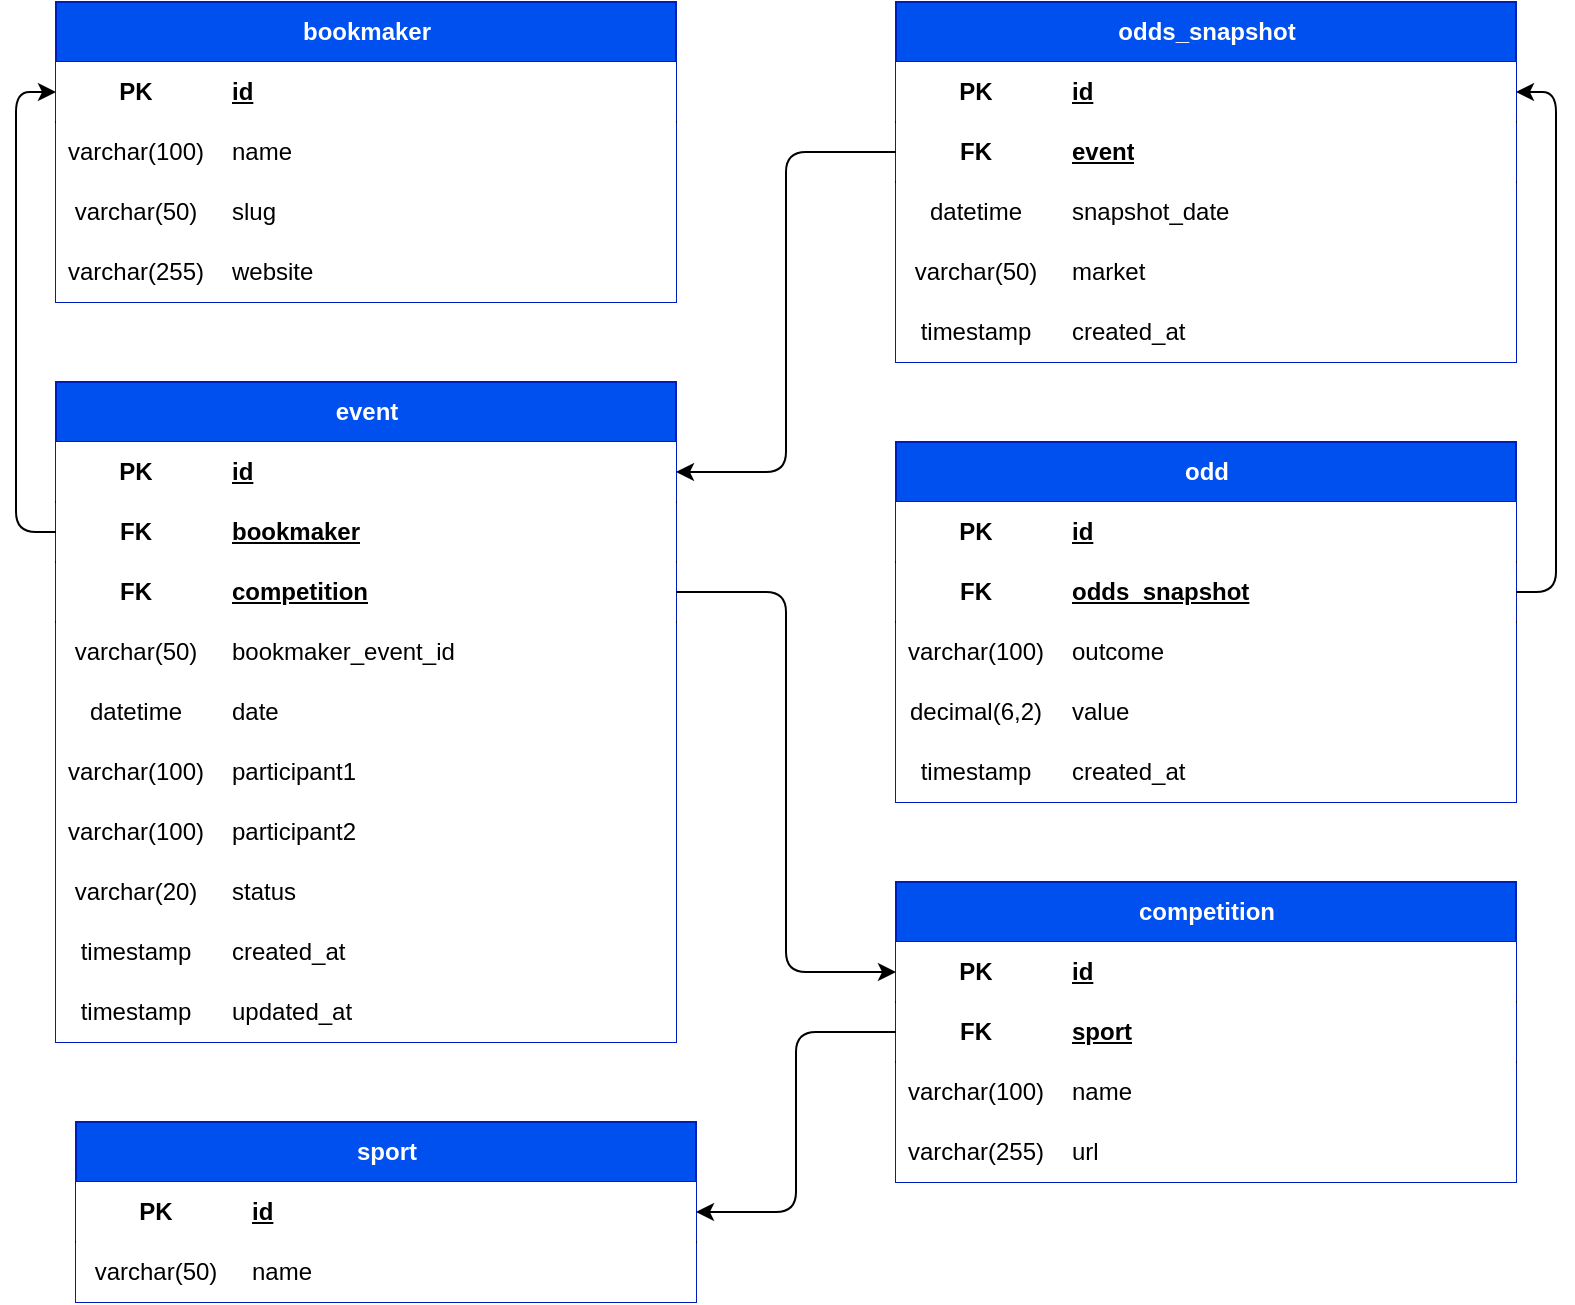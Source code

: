 <mxfile version="26.0.11">
  <diagram name="Page-1" id="BdiqEayShjHykFwy_Ejk">
    <mxGraphModel dx="1947" dy="447" grid="1" gridSize="10" guides="1" tooltips="1" connect="1" arrows="1" fold="1" page="1" pageScale="1" pageWidth="827" pageHeight="1169" background="#ffffff" math="0" shadow="0">
      <root>
        <mxCell id="0" />
        <mxCell id="1" parent="0" />
        <mxCell id="SziNOaxyCJe4Afiukx9g-1" value="bookmaker" style="shape=table;startSize=30;container=1;collapsible=1;childLayout=tableLayout;fixedRows=1;rowLines=0;fontStyle=1;align=center;resizeLast=1;html=1;fillColor=#0050ef;fontColor=#ffffff;strokeColor=#001DBC;rounded=0;" parent="1" vertex="1">
          <mxGeometry x="-70" y="60" width="310" height="150" as="geometry" />
        </mxCell>
        <mxCell id="SziNOaxyCJe4Afiukx9g-2" value="" style="shape=tableRow;horizontal=0;startSize=0;swimlaneHead=0;swimlaneBody=0;fillColor=none;collapsible=0;dropTarget=0;points=[[0,0.5],[1,0.5]];portConstraint=eastwest;top=0;left=0;right=0;bottom=1;rounded=0;" parent="SziNOaxyCJe4Afiukx9g-1" vertex="1">
          <mxGeometry y="30" width="310" height="30" as="geometry" />
        </mxCell>
        <mxCell id="SziNOaxyCJe4Afiukx9g-3" value="PK" style="shape=partialRectangle;connectable=0;top=0;left=0;bottom=0;right=0;fontStyle=1;overflow=hidden;whiteSpace=wrap;html=1;rounded=0;" parent="SziNOaxyCJe4Afiukx9g-2" vertex="1">
          <mxGeometry width="80" height="30" as="geometry">
            <mxRectangle width="80" height="30" as="alternateBounds" />
          </mxGeometry>
        </mxCell>
        <mxCell id="SziNOaxyCJe4Afiukx9g-4" value="id" style="shape=partialRectangle;connectable=0;top=0;left=0;bottom=0;right=0;align=left;spacingLeft=6;fontStyle=5;overflow=hidden;whiteSpace=wrap;html=1;rounded=0;" parent="SziNOaxyCJe4Afiukx9g-2" vertex="1">
          <mxGeometry x="80" width="230" height="30" as="geometry">
            <mxRectangle width="230" height="30" as="alternateBounds" />
          </mxGeometry>
        </mxCell>
        <mxCell id="SziNOaxyCJe4Afiukx9g-5" value="" style="shape=tableRow;horizontal=0;startSize=0;swimlaneHead=0;swimlaneBody=0;fillColor=none;collapsible=0;dropTarget=0;points=[[0,0.5],[1,0.5]];portConstraint=eastwest;top=0;left=0;right=0;bottom=0;rounded=0;" parent="SziNOaxyCJe4Afiukx9g-1" vertex="1">
          <mxGeometry y="60" width="310" height="30" as="geometry" />
        </mxCell>
        <mxCell id="SziNOaxyCJe4Afiukx9g-6" value="varchar(100)" style="shape=partialRectangle;connectable=0;top=0;left=0;bottom=0;right=0;editable=1;overflow=hidden;whiteSpace=wrap;html=1;rounded=0;" parent="SziNOaxyCJe4Afiukx9g-5" vertex="1">
          <mxGeometry width="80" height="30" as="geometry">
            <mxRectangle width="80" height="30" as="alternateBounds" />
          </mxGeometry>
        </mxCell>
        <mxCell id="SziNOaxyCJe4Afiukx9g-7" value="name" style="shape=partialRectangle;connectable=0;top=0;left=0;bottom=0;right=0;align=left;spacingLeft=6;overflow=hidden;whiteSpace=wrap;html=1;rounded=0;" parent="SziNOaxyCJe4Afiukx9g-5" vertex="1">
          <mxGeometry x="80" width="230" height="30" as="geometry">
            <mxRectangle width="230" height="30" as="alternateBounds" />
          </mxGeometry>
        </mxCell>
        <mxCell id="SziNOaxyCJe4Afiukx9g-8" value="" style="shape=tableRow;horizontal=0;startSize=0;swimlaneHead=0;swimlaneBody=0;fillColor=none;collapsible=0;dropTarget=0;points=[[0,0.5],[1,0.5]];portConstraint=eastwest;top=0;left=0;right=0;bottom=0;rounded=0;" parent="SziNOaxyCJe4Afiukx9g-1" vertex="1">
          <mxGeometry y="90" width="310" height="30" as="geometry" />
        </mxCell>
        <mxCell id="SziNOaxyCJe4Afiukx9g-9" value="varchar(50)" style="shape=partialRectangle;connectable=0;top=0;left=0;bottom=0;right=0;editable=1;overflow=hidden;whiteSpace=wrap;html=1;rounded=0;" parent="SziNOaxyCJe4Afiukx9g-8" vertex="1">
          <mxGeometry width="80" height="30" as="geometry">
            <mxRectangle width="80" height="30" as="alternateBounds" />
          </mxGeometry>
        </mxCell>
        <mxCell id="SziNOaxyCJe4Afiukx9g-10" value="slug" style="shape=partialRectangle;connectable=0;top=0;left=0;bottom=0;right=0;align=left;spacingLeft=6;overflow=hidden;whiteSpace=wrap;html=1;rounded=0;" parent="SziNOaxyCJe4Afiukx9g-8" vertex="1">
          <mxGeometry x="80" width="230" height="30" as="geometry">
            <mxRectangle width="230" height="30" as="alternateBounds" />
          </mxGeometry>
        </mxCell>
        <mxCell id="SziNOaxyCJe4Afiukx9g-11" value="" style="shape=tableRow;horizontal=0;startSize=0;swimlaneHead=0;swimlaneBody=0;fillColor=none;collapsible=0;dropTarget=0;points=[[0,0.5],[1,0.5]];portConstraint=eastwest;top=0;left=0;right=0;bottom=0;rounded=0;" parent="SziNOaxyCJe4Afiukx9g-1" vertex="1">
          <mxGeometry y="120" width="310" height="30" as="geometry" />
        </mxCell>
        <mxCell id="SziNOaxyCJe4Afiukx9g-12" value="varchar(255)" style="shape=partialRectangle;connectable=0;top=0;left=0;bottom=0;right=0;editable=1;overflow=hidden;whiteSpace=wrap;html=1;rounded=0;" parent="SziNOaxyCJe4Afiukx9g-11" vertex="1">
          <mxGeometry width="80" height="30" as="geometry">
            <mxRectangle width="80" height="30" as="alternateBounds" />
          </mxGeometry>
        </mxCell>
        <mxCell id="SziNOaxyCJe4Afiukx9g-13" value="website" style="shape=partialRectangle;connectable=0;top=0;left=0;bottom=0;right=0;align=left;spacingLeft=6;overflow=hidden;whiteSpace=wrap;html=1;rounded=0;" parent="SziNOaxyCJe4Afiukx9g-11" vertex="1">
          <mxGeometry x="80" width="230" height="30" as="geometry">
            <mxRectangle width="230" height="30" as="alternateBounds" />
          </mxGeometry>
        </mxCell>
        <mxCell id="SziNOaxyCJe4Afiukx9g-21" value="event" style="shape=table;startSize=30;container=1;collapsible=1;childLayout=tableLayout;fixedRows=1;rowLines=0;fontStyle=1;align=center;resizeLast=1;html=1;fillColor=#0050ef;fontColor=#ffffff;strokeColor=#001DBC;rounded=0;" parent="1" vertex="1">
          <mxGeometry x="-70" y="250" width="310" height="330" as="geometry" />
        </mxCell>
        <mxCell id="SziNOaxyCJe4Afiukx9g-22" value="" style="shape=tableRow;horizontal=0;startSize=0;swimlaneHead=0;swimlaneBody=0;fillColor=none;collapsible=0;dropTarget=0;points=[[0,0.5],[1,0.5]];portConstraint=eastwest;top=0;left=0;right=0;bottom=1;rounded=0;" parent="SziNOaxyCJe4Afiukx9g-21" vertex="1">
          <mxGeometry y="30" width="310" height="30" as="geometry" />
        </mxCell>
        <mxCell id="SziNOaxyCJe4Afiukx9g-23" value="PK" style="shape=partialRectangle;connectable=0;top=0;left=0;bottom=0;right=0;fontStyle=1;overflow=hidden;whiteSpace=wrap;html=1;rounded=0;" parent="SziNOaxyCJe4Afiukx9g-22" vertex="1">
          <mxGeometry width="80" height="30" as="geometry">
            <mxRectangle width="80" height="30" as="alternateBounds" />
          </mxGeometry>
        </mxCell>
        <mxCell id="SziNOaxyCJe4Afiukx9g-24" value="id" style="shape=partialRectangle;connectable=0;top=0;left=0;bottom=0;right=0;align=left;spacingLeft=6;fontStyle=5;overflow=hidden;whiteSpace=wrap;html=1;rounded=0;" parent="SziNOaxyCJe4Afiukx9g-22" vertex="1">
          <mxGeometry x="80" width="230" height="30" as="geometry">
            <mxRectangle width="230" height="30" as="alternateBounds" />
          </mxGeometry>
        </mxCell>
        <mxCell id="SziNOaxyCJe4Afiukx9g-61" style="shape=tableRow;horizontal=0;startSize=0;swimlaneHead=0;swimlaneBody=0;fillColor=none;collapsible=0;dropTarget=0;points=[[0,0.5],[1,0.5]];portConstraint=eastwest;top=0;left=0;right=0;bottom=1;rounded=0;" parent="SziNOaxyCJe4Afiukx9g-21" vertex="1">
          <mxGeometry y="60" width="310" height="30" as="geometry" />
        </mxCell>
        <mxCell id="SziNOaxyCJe4Afiukx9g-62" value="FK" style="shape=partialRectangle;connectable=0;top=0;left=0;bottom=0;right=0;fontStyle=1;overflow=hidden;whiteSpace=wrap;html=1;rounded=0;" parent="SziNOaxyCJe4Afiukx9g-61" vertex="1">
          <mxGeometry width="80" height="30" as="geometry">
            <mxRectangle width="80" height="30" as="alternateBounds" />
          </mxGeometry>
        </mxCell>
        <mxCell id="SziNOaxyCJe4Afiukx9g-63" value="bookmaker" style="shape=partialRectangle;connectable=0;top=0;left=0;bottom=0;right=0;align=left;spacingLeft=6;fontStyle=5;overflow=hidden;whiteSpace=wrap;html=1;rounded=0;" parent="SziNOaxyCJe4Afiukx9g-61" vertex="1">
          <mxGeometry x="80" width="230" height="30" as="geometry">
            <mxRectangle width="230" height="30" as="alternateBounds" />
          </mxGeometry>
        </mxCell>
        <mxCell id="SxUs-qoF1DlwEPH6_e3e-33" style="shape=tableRow;horizontal=0;startSize=0;swimlaneHead=0;swimlaneBody=0;fillColor=none;collapsible=0;dropTarget=0;points=[[0,0.5],[1,0.5]];portConstraint=eastwest;top=0;left=0;right=0;bottom=1;rounded=0;" vertex="1" parent="SziNOaxyCJe4Afiukx9g-21">
          <mxGeometry y="90" width="310" height="30" as="geometry" />
        </mxCell>
        <mxCell id="SxUs-qoF1DlwEPH6_e3e-34" value="FK" style="shape=partialRectangle;connectable=0;top=0;left=0;bottom=0;right=0;fontStyle=1;overflow=hidden;whiteSpace=wrap;html=1;rounded=0;" vertex="1" parent="SxUs-qoF1DlwEPH6_e3e-33">
          <mxGeometry width="80" height="30" as="geometry">
            <mxRectangle width="80" height="30" as="alternateBounds" />
          </mxGeometry>
        </mxCell>
        <mxCell id="SxUs-qoF1DlwEPH6_e3e-35" value="competition" style="shape=partialRectangle;connectable=0;top=0;left=0;bottom=0;right=0;align=left;spacingLeft=6;fontStyle=5;overflow=hidden;whiteSpace=wrap;html=1;rounded=0;" vertex="1" parent="SxUs-qoF1DlwEPH6_e3e-33">
          <mxGeometry x="80" width="230" height="30" as="geometry">
            <mxRectangle width="230" height="30" as="alternateBounds" />
          </mxGeometry>
        </mxCell>
        <mxCell id="SziNOaxyCJe4Afiukx9g-28" value="" style="shape=tableRow;horizontal=0;startSize=0;swimlaneHead=0;swimlaneBody=0;fillColor=none;collapsible=0;dropTarget=0;points=[[0,0.5],[1,0.5]];portConstraint=eastwest;top=0;left=0;right=0;bottom=0;rounded=0;" parent="SziNOaxyCJe4Afiukx9g-21" vertex="1">
          <mxGeometry y="120" width="310" height="30" as="geometry" />
        </mxCell>
        <mxCell id="SziNOaxyCJe4Afiukx9g-29" value="varchar(50)" style="shape=partialRectangle;connectable=0;top=0;left=0;bottom=0;right=0;editable=1;overflow=hidden;whiteSpace=wrap;html=1;rounded=0;" parent="SziNOaxyCJe4Afiukx9g-28" vertex="1">
          <mxGeometry width="80" height="30" as="geometry">
            <mxRectangle width="80" height="30" as="alternateBounds" />
          </mxGeometry>
        </mxCell>
        <mxCell id="SziNOaxyCJe4Afiukx9g-30" value="bookmaker_event_id" style="shape=partialRectangle;connectable=0;top=0;left=0;bottom=0;right=0;align=left;spacingLeft=6;overflow=hidden;whiteSpace=wrap;html=1;rounded=0;" parent="SziNOaxyCJe4Afiukx9g-28" vertex="1">
          <mxGeometry x="80" width="230" height="30" as="geometry">
            <mxRectangle width="230" height="30" as="alternateBounds" />
          </mxGeometry>
        </mxCell>
        <mxCell id="SziNOaxyCJe4Afiukx9g-73" style="shape=tableRow;horizontal=0;startSize=0;swimlaneHead=0;swimlaneBody=0;fillColor=none;collapsible=0;dropTarget=0;points=[[0,0.5],[1,0.5]];portConstraint=eastwest;top=0;left=0;right=0;bottom=0;rounded=0;" parent="SziNOaxyCJe4Afiukx9g-21" vertex="1">
          <mxGeometry y="150" width="310" height="30" as="geometry" />
        </mxCell>
        <mxCell id="SziNOaxyCJe4Afiukx9g-74" value="datetime" style="shape=partialRectangle;connectable=0;top=0;left=0;bottom=0;right=0;editable=1;overflow=hidden;whiteSpace=wrap;html=1;rounded=0;" parent="SziNOaxyCJe4Afiukx9g-73" vertex="1">
          <mxGeometry width="80" height="30" as="geometry">
            <mxRectangle width="80" height="30" as="alternateBounds" />
          </mxGeometry>
        </mxCell>
        <mxCell id="SziNOaxyCJe4Afiukx9g-75" value="date" style="shape=partialRectangle;connectable=0;top=0;left=0;bottom=0;right=0;align=left;spacingLeft=6;overflow=hidden;whiteSpace=wrap;html=1;rounded=0;" parent="SziNOaxyCJe4Afiukx9g-73" vertex="1">
          <mxGeometry x="80" width="230" height="30" as="geometry">
            <mxRectangle width="230" height="30" as="alternateBounds" />
          </mxGeometry>
        </mxCell>
        <mxCell id="SziNOaxyCJe4Afiukx9g-70" style="shape=tableRow;horizontal=0;startSize=0;swimlaneHead=0;swimlaneBody=0;fillColor=none;collapsible=0;dropTarget=0;points=[[0,0.5],[1,0.5]];portConstraint=eastwest;top=0;left=0;right=0;bottom=0;rounded=0;" parent="SziNOaxyCJe4Afiukx9g-21" vertex="1">
          <mxGeometry y="180" width="310" height="30" as="geometry" />
        </mxCell>
        <mxCell id="SziNOaxyCJe4Afiukx9g-71" value="varchar(100)" style="shape=partialRectangle;connectable=0;top=0;left=0;bottom=0;right=0;editable=1;overflow=hidden;whiteSpace=wrap;html=1;rounded=0;" parent="SziNOaxyCJe4Afiukx9g-70" vertex="1">
          <mxGeometry width="80" height="30" as="geometry">
            <mxRectangle width="80" height="30" as="alternateBounds" />
          </mxGeometry>
        </mxCell>
        <mxCell id="SziNOaxyCJe4Afiukx9g-72" value="participant1" style="shape=partialRectangle;connectable=0;top=0;left=0;bottom=0;right=0;align=left;spacingLeft=6;overflow=hidden;whiteSpace=wrap;html=1;rounded=0;" parent="SziNOaxyCJe4Afiukx9g-70" vertex="1">
          <mxGeometry x="80" width="230" height="30" as="geometry">
            <mxRectangle width="230" height="30" as="alternateBounds" />
          </mxGeometry>
        </mxCell>
        <mxCell id="SziNOaxyCJe4Afiukx9g-67" style="shape=tableRow;horizontal=0;startSize=0;swimlaneHead=0;swimlaneBody=0;fillColor=none;collapsible=0;dropTarget=0;points=[[0,0.5],[1,0.5]];portConstraint=eastwest;top=0;left=0;right=0;bottom=0;rounded=0;" parent="SziNOaxyCJe4Afiukx9g-21" vertex="1">
          <mxGeometry y="210" width="310" height="30" as="geometry" />
        </mxCell>
        <mxCell id="SziNOaxyCJe4Afiukx9g-68" value="varchar(100)" style="shape=partialRectangle;connectable=0;top=0;left=0;bottom=0;right=0;editable=1;overflow=hidden;whiteSpace=wrap;html=1;rounded=0;" parent="SziNOaxyCJe4Afiukx9g-67" vertex="1">
          <mxGeometry width="80" height="30" as="geometry">
            <mxRectangle width="80" height="30" as="alternateBounds" />
          </mxGeometry>
        </mxCell>
        <mxCell id="SziNOaxyCJe4Afiukx9g-69" value="participant2" style="shape=partialRectangle;connectable=0;top=0;left=0;bottom=0;right=0;align=left;spacingLeft=6;overflow=hidden;whiteSpace=wrap;html=1;rounded=0;" parent="SziNOaxyCJe4Afiukx9g-67" vertex="1">
          <mxGeometry x="80" width="230" height="30" as="geometry">
            <mxRectangle width="230" height="30" as="alternateBounds" />
          </mxGeometry>
        </mxCell>
        <mxCell id="SziNOaxyCJe4Afiukx9g-64" style="shape=tableRow;horizontal=0;startSize=0;swimlaneHead=0;swimlaneBody=0;fillColor=none;collapsible=0;dropTarget=0;points=[[0,0.5],[1,0.5]];portConstraint=eastwest;top=0;left=0;right=0;bottom=0;rounded=0;" parent="SziNOaxyCJe4Afiukx9g-21" vertex="1">
          <mxGeometry y="240" width="310" height="30" as="geometry" />
        </mxCell>
        <mxCell id="SziNOaxyCJe4Afiukx9g-65" value="varchar(20)" style="shape=partialRectangle;connectable=0;top=0;left=0;bottom=0;right=0;editable=1;overflow=hidden;whiteSpace=wrap;html=1;rounded=0;" parent="SziNOaxyCJe4Afiukx9g-64" vertex="1">
          <mxGeometry width="80" height="30" as="geometry">
            <mxRectangle width="80" height="30" as="alternateBounds" />
          </mxGeometry>
        </mxCell>
        <mxCell id="SziNOaxyCJe4Afiukx9g-66" value="status" style="shape=partialRectangle;connectable=0;top=0;left=0;bottom=0;right=0;align=left;spacingLeft=6;overflow=hidden;whiteSpace=wrap;html=1;rounded=0;" parent="SziNOaxyCJe4Afiukx9g-64" vertex="1">
          <mxGeometry x="80" width="230" height="30" as="geometry">
            <mxRectangle width="230" height="30" as="alternateBounds" />
          </mxGeometry>
        </mxCell>
        <mxCell id="SziNOaxyCJe4Afiukx9g-34" style="shape=tableRow;horizontal=0;startSize=0;swimlaneHead=0;swimlaneBody=0;fillColor=none;collapsible=0;dropTarget=0;points=[[0,0.5],[1,0.5]];portConstraint=eastwest;top=0;left=0;right=0;bottom=0;rounded=0;" parent="SziNOaxyCJe4Afiukx9g-21" vertex="1">
          <mxGeometry y="270" width="310" height="30" as="geometry" />
        </mxCell>
        <mxCell id="SziNOaxyCJe4Afiukx9g-35" value="timestamp" style="shape=partialRectangle;connectable=0;top=0;left=0;bottom=0;right=0;editable=1;overflow=hidden;whiteSpace=wrap;html=1;rounded=0;" parent="SziNOaxyCJe4Afiukx9g-34" vertex="1">
          <mxGeometry width="80" height="30" as="geometry">
            <mxRectangle width="80" height="30" as="alternateBounds" />
          </mxGeometry>
        </mxCell>
        <mxCell id="SziNOaxyCJe4Afiukx9g-36" value="created_at" style="shape=partialRectangle;connectable=0;top=0;left=0;bottom=0;right=0;align=left;spacingLeft=6;overflow=hidden;whiteSpace=wrap;html=1;rounded=0;" parent="SziNOaxyCJe4Afiukx9g-34" vertex="1">
          <mxGeometry x="80" width="230" height="30" as="geometry">
            <mxRectangle width="230" height="30" as="alternateBounds" />
          </mxGeometry>
        </mxCell>
        <mxCell id="SziNOaxyCJe4Afiukx9g-37" style="shape=tableRow;horizontal=0;startSize=0;swimlaneHead=0;swimlaneBody=0;fillColor=none;collapsible=0;dropTarget=0;points=[[0,0.5],[1,0.5]];portConstraint=eastwest;top=0;left=0;right=0;bottom=0;rounded=0;" parent="SziNOaxyCJe4Afiukx9g-21" vertex="1">
          <mxGeometry y="300" width="310" height="30" as="geometry" />
        </mxCell>
        <mxCell id="SziNOaxyCJe4Afiukx9g-38" value="timestamp" style="shape=partialRectangle;connectable=0;top=0;left=0;bottom=0;right=0;editable=1;overflow=hidden;whiteSpace=wrap;html=1;rounded=0;" parent="SziNOaxyCJe4Afiukx9g-37" vertex="1">
          <mxGeometry width="80" height="30" as="geometry">
            <mxRectangle width="80" height="30" as="alternateBounds" />
          </mxGeometry>
        </mxCell>
        <mxCell id="SziNOaxyCJe4Afiukx9g-39" value="updated_at" style="shape=partialRectangle;connectable=0;top=0;left=0;bottom=0;right=0;align=left;spacingLeft=6;overflow=hidden;whiteSpace=wrap;html=1;rounded=0;" parent="SziNOaxyCJe4Afiukx9g-37" vertex="1">
          <mxGeometry x="80" width="230" height="30" as="geometry">
            <mxRectangle width="230" height="30" as="alternateBounds" />
          </mxGeometry>
        </mxCell>
        <mxCell id="SziNOaxyCJe4Afiukx9g-79" value="odds_snapshot" style="shape=table;startSize=30;container=1;collapsible=1;childLayout=tableLayout;fixedRows=1;rowLines=0;fontStyle=1;align=center;resizeLast=1;html=1;fillColor=#0050ef;fontColor=#ffffff;strokeColor=#001DBC;rounded=0;" parent="1" vertex="1">
          <mxGeometry x="350" y="60" width="310" height="180" as="geometry" />
        </mxCell>
        <mxCell id="SziNOaxyCJe4Afiukx9g-80" value="" style="shape=tableRow;horizontal=0;startSize=0;swimlaneHead=0;swimlaneBody=0;fillColor=none;collapsible=0;dropTarget=0;points=[[0,0.5],[1,0.5]];portConstraint=eastwest;top=0;left=0;right=0;bottom=1;rounded=0;" parent="SziNOaxyCJe4Afiukx9g-79" vertex="1">
          <mxGeometry y="30" width="310" height="30" as="geometry" />
        </mxCell>
        <mxCell id="SziNOaxyCJe4Afiukx9g-81" value="PK" style="shape=partialRectangle;connectable=0;top=0;left=0;bottom=0;right=0;fontStyle=1;overflow=hidden;whiteSpace=wrap;html=1;rounded=0;" parent="SziNOaxyCJe4Afiukx9g-80" vertex="1">
          <mxGeometry width="80" height="30" as="geometry">
            <mxRectangle width="80" height="30" as="alternateBounds" />
          </mxGeometry>
        </mxCell>
        <mxCell id="SziNOaxyCJe4Afiukx9g-82" value="id" style="shape=partialRectangle;connectable=0;top=0;left=0;bottom=0;right=0;align=left;spacingLeft=6;fontStyle=5;overflow=hidden;whiteSpace=wrap;html=1;rounded=0;" parent="SziNOaxyCJe4Afiukx9g-80" vertex="1">
          <mxGeometry x="80" width="230" height="30" as="geometry">
            <mxRectangle width="230" height="30" as="alternateBounds" />
          </mxGeometry>
        </mxCell>
        <mxCell id="SziNOaxyCJe4Afiukx9g-83" style="shape=tableRow;horizontal=0;startSize=0;swimlaneHead=0;swimlaneBody=0;fillColor=none;collapsible=0;dropTarget=0;points=[[0,0.5],[1,0.5]];portConstraint=eastwest;top=0;left=0;right=0;bottom=1;rounded=0;" parent="SziNOaxyCJe4Afiukx9g-79" vertex="1">
          <mxGeometry y="60" width="310" height="30" as="geometry" />
        </mxCell>
        <mxCell id="SziNOaxyCJe4Afiukx9g-84" value="FK" style="shape=partialRectangle;connectable=0;top=0;left=0;bottom=0;right=0;fontStyle=1;overflow=hidden;whiteSpace=wrap;html=1;rounded=0;" parent="SziNOaxyCJe4Afiukx9g-83" vertex="1">
          <mxGeometry width="80" height="30" as="geometry">
            <mxRectangle width="80" height="30" as="alternateBounds" />
          </mxGeometry>
        </mxCell>
        <mxCell id="SziNOaxyCJe4Afiukx9g-85" value="event" style="shape=partialRectangle;connectable=0;top=0;left=0;bottom=0;right=0;align=left;spacingLeft=6;fontStyle=5;overflow=hidden;whiteSpace=wrap;html=1;rounded=0;" parent="SziNOaxyCJe4Afiukx9g-83" vertex="1">
          <mxGeometry x="80" width="230" height="30" as="geometry">
            <mxRectangle width="230" height="30" as="alternateBounds" />
          </mxGeometry>
        </mxCell>
        <mxCell id="SziNOaxyCJe4Afiukx9g-86" value="" style="shape=tableRow;horizontal=0;startSize=0;swimlaneHead=0;swimlaneBody=0;fillColor=none;collapsible=0;dropTarget=0;points=[[0,0.5],[1,0.5]];portConstraint=eastwest;top=0;left=0;right=0;bottom=0;rounded=0;" parent="SziNOaxyCJe4Afiukx9g-79" vertex="1">
          <mxGeometry y="90" width="310" height="30" as="geometry" />
        </mxCell>
        <mxCell id="SziNOaxyCJe4Afiukx9g-87" value="datetime" style="shape=partialRectangle;connectable=0;top=0;left=0;bottom=0;right=0;editable=1;overflow=hidden;whiteSpace=wrap;html=1;rounded=0;" parent="SziNOaxyCJe4Afiukx9g-86" vertex="1">
          <mxGeometry width="80" height="30" as="geometry">
            <mxRectangle width="80" height="30" as="alternateBounds" />
          </mxGeometry>
        </mxCell>
        <mxCell id="SziNOaxyCJe4Afiukx9g-88" value="snapshot_date" style="shape=partialRectangle;connectable=0;top=0;left=0;bottom=0;right=0;align=left;spacingLeft=6;overflow=hidden;whiteSpace=wrap;html=1;rounded=0;" parent="SziNOaxyCJe4Afiukx9g-86" vertex="1">
          <mxGeometry x="80" width="230" height="30" as="geometry">
            <mxRectangle width="230" height="30" as="alternateBounds" />
          </mxGeometry>
        </mxCell>
        <mxCell id="SziNOaxyCJe4Afiukx9g-89" value="" style="shape=tableRow;horizontal=0;startSize=0;swimlaneHead=0;swimlaneBody=0;fillColor=none;collapsible=0;dropTarget=0;points=[[0,0.5],[1,0.5]];portConstraint=eastwest;top=0;left=0;right=0;bottom=0;rounded=0;" parent="SziNOaxyCJe4Afiukx9g-79" vertex="1">
          <mxGeometry y="120" width="310" height="30" as="geometry" />
        </mxCell>
        <mxCell id="SziNOaxyCJe4Afiukx9g-90" value="varchar(50)" style="shape=partialRectangle;connectable=0;top=0;left=0;bottom=0;right=0;editable=1;overflow=hidden;whiteSpace=wrap;html=1;rounded=0;" parent="SziNOaxyCJe4Afiukx9g-89" vertex="1">
          <mxGeometry width="80" height="30" as="geometry">
            <mxRectangle width="80" height="30" as="alternateBounds" />
          </mxGeometry>
        </mxCell>
        <mxCell id="SziNOaxyCJe4Afiukx9g-91" value="market" style="shape=partialRectangle;connectable=0;top=0;left=0;bottom=0;right=0;align=left;spacingLeft=6;overflow=hidden;whiteSpace=wrap;html=1;rounded=0;" parent="SziNOaxyCJe4Afiukx9g-89" vertex="1">
          <mxGeometry x="80" width="230" height="30" as="geometry">
            <mxRectangle width="230" height="30" as="alternateBounds" />
          </mxGeometry>
        </mxCell>
        <mxCell id="SziNOaxyCJe4Afiukx9g-107" style="shape=tableRow;horizontal=0;startSize=0;swimlaneHead=0;swimlaneBody=0;fillColor=none;collapsible=0;dropTarget=0;points=[[0,0.5],[1,0.5]];portConstraint=eastwest;top=0;left=0;right=0;bottom=0;rounded=0;" parent="SziNOaxyCJe4Afiukx9g-79" vertex="1">
          <mxGeometry y="150" width="310" height="30" as="geometry" />
        </mxCell>
        <mxCell id="SziNOaxyCJe4Afiukx9g-108" value="timestamp" style="shape=partialRectangle;connectable=0;top=0;left=0;bottom=0;right=0;editable=1;overflow=hidden;whiteSpace=wrap;html=1;rounded=0;" parent="SziNOaxyCJe4Afiukx9g-107" vertex="1">
          <mxGeometry width="80" height="30" as="geometry">
            <mxRectangle width="80" height="30" as="alternateBounds" />
          </mxGeometry>
        </mxCell>
        <mxCell id="SziNOaxyCJe4Afiukx9g-109" value="created_at" style="shape=partialRectangle;connectable=0;top=0;left=0;bottom=0;right=0;align=left;spacingLeft=6;overflow=hidden;whiteSpace=wrap;html=1;rounded=0;" parent="SziNOaxyCJe4Afiukx9g-107" vertex="1">
          <mxGeometry x="80" width="230" height="30" as="geometry">
            <mxRectangle width="230" height="30" as="alternateBounds" />
          </mxGeometry>
        </mxCell>
        <mxCell id="SziNOaxyCJe4Afiukx9g-113" value="odd" style="shape=table;startSize=30;container=1;collapsible=1;childLayout=tableLayout;fixedRows=1;rowLines=0;fontStyle=1;align=center;resizeLast=1;html=1;fillColor=#0050ef;fontColor=#ffffff;strokeColor=#001DBC;rounded=0;" parent="1" vertex="1">
          <mxGeometry x="350" y="280" width="310" height="180" as="geometry" />
        </mxCell>
        <mxCell id="SziNOaxyCJe4Afiukx9g-114" value="" style="shape=tableRow;horizontal=0;startSize=0;swimlaneHead=0;swimlaneBody=0;fillColor=none;collapsible=0;dropTarget=0;points=[[0,0.5],[1,0.5]];portConstraint=eastwest;top=0;left=0;right=0;bottom=1;rounded=0;" parent="SziNOaxyCJe4Afiukx9g-113" vertex="1">
          <mxGeometry y="30" width="310" height="30" as="geometry" />
        </mxCell>
        <mxCell id="SziNOaxyCJe4Afiukx9g-115" value="PK" style="shape=partialRectangle;connectable=0;top=0;left=0;bottom=0;right=0;fontStyle=1;overflow=hidden;whiteSpace=wrap;html=1;rounded=0;" parent="SziNOaxyCJe4Afiukx9g-114" vertex="1">
          <mxGeometry width="80" height="30" as="geometry">
            <mxRectangle width="80" height="30" as="alternateBounds" />
          </mxGeometry>
        </mxCell>
        <mxCell id="SziNOaxyCJe4Afiukx9g-116" value="id" style="shape=partialRectangle;connectable=0;top=0;left=0;bottom=0;right=0;align=left;spacingLeft=6;fontStyle=5;overflow=hidden;whiteSpace=wrap;html=1;rounded=0;" parent="SziNOaxyCJe4Afiukx9g-114" vertex="1">
          <mxGeometry x="80" width="230" height="30" as="geometry">
            <mxRectangle width="230" height="30" as="alternateBounds" />
          </mxGeometry>
        </mxCell>
        <mxCell id="SziNOaxyCJe4Afiukx9g-117" style="shape=tableRow;horizontal=0;startSize=0;swimlaneHead=0;swimlaneBody=0;fillColor=none;collapsible=0;dropTarget=0;points=[[0,0.5],[1,0.5]];portConstraint=eastwest;top=0;left=0;right=0;bottom=1;rounded=0;" parent="SziNOaxyCJe4Afiukx9g-113" vertex="1">
          <mxGeometry y="60" width="310" height="30" as="geometry" />
        </mxCell>
        <mxCell id="SziNOaxyCJe4Afiukx9g-118" value="FK" style="shape=partialRectangle;connectable=0;top=0;left=0;bottom=0;right=0;fontStyle=1;overflow=hidden;whiteSpace=wrap;html=1;rounded=0;" parent="SziNOaxyCJe4Afiukx9g-117" vertex="1">
          <mxGeometry width="80" height="30" as="geometry">
            <mxRectangle width="80" height="30" as="alternateBounds" />
          </mxGeometry>
        </mxCell>
        <mxCell id="SziNOaxyCJe4Afiukx9g-119" value="odds_snapshot" style="shape=partialRectangle;connectable=0;top=0;left=0;bottom=0;right=0;align=left;spacingLeft=6;fontStyle=5;overflow=hidden;whiteSpace=wrap;html=1;rounded=0;" parent="SziNOaxyCJe4Afiukx9g-117" vertex="1">
          <mxGeometry x="80" width="230" height="30" as="geometry">
            <mxRectangle width="230" height="30" as="alternateBounds" />
          </mxGeometry>
        </mxCell>
        <mxCell id="SziNOaxyCJe4Afiukx9g-123" value="" style="shape=tableRow;horizontal=0;startSize=0;swimlaneHead=0;swimlaneBody=0;fillColor=none;collapsible=0;dropTarget=0;points=[[0,0.5],[1,0.5]];portConstraint=eastwest;top=0;left=0;right=0;bottom=0;rounded=0;" parent="SziNOaxyCJe4Afiukx9g-113" vertex="1">
          <mxGeometry y="90" width="310" height="30" as="geometry" />
        </mxCell>
        <mxCell id="SziNOaxyCJe4Afiukx9g-124" value="varchar(100)" style="shape=partialRectangle;connectable=0;top=0;left=0;bottom=0;right=0;editable=1;overflow=hidden;whiteSpace=wrap;html=1;rounded=0;" parent="SziNOaxyCJe4Afiukx9g-123" vertex="1">
          <mxGeometry width="80" height="30" as="geometry">
            <mxRectangle width="80" height="30" as="alternateBounds" />
          </mxGeometry>
        </mxCell>
        <mxCell id="SziNOaxyCJe4Afiukx9g-125" value="outcome" style="shape=partialRectangle;connectable=0;top=0;left=0;bottom=0;right=0;align=left;spacingLeft=6;overflow=hidden;whiteSpace=wrap;html=1;rounded=0;" parent="SziNOaxyCJe4Afiukx9g-123" vertex="1">
          <mxGeometry x="80" width="230" height="30" as="geometry">
            <mxRectangle width="230" height="30" as="alternateBounds" />
          </mxGeometry>
        </mxCell>
        <mxCell id="SziNOaxyCJe4Afiukx9g-126" style="shape=tableRow;horizontal=0;startSize=0;swimlaneHead=0;swimlaneBody=0;fillColor=none;collapsible=0;dropTarget=0;points=[[0,0.5],[1,0.5]];portConstraint=eastwest;top=0;left=0;right=0;bottom=0;rounded=0;" parent="SziNOaxyCJe4Afiukx9g-113" vertex="1">
          <mxGeometry y="120" width="310" height="30" as="geometry" />
        </mxCell>
        <mxCell id="SziNOaxyCJe4Afiukx9g-127" value="decimal(6,2)" style="shape=partialRectangle;connectable=0;top=0;left=0;bottom=0;right=0;editable=1;overflow=hidden;whiteSpace=wrap;html=1;rounded=0;" parent="SziNOaxyCJe4Afiukx9g-126" vertex="1">
          <mxGeometry width="80" height="30" as="geometry">
            <mxRectangle width="80" height="30" as="alternateBounds" />
          </mxGeometry>
        </mxCell>
        <mxCell id="SziNOaxyCJe4Afiukx9g-128" value="value" style="shape=partialRectangle;connectable=0;top=0;left=0;bottom=0;right=0;align=left;spacingLeft=6;overflow=hidden;whiteSpace=wrap;html=1;rounded=0;" parent="SziNOaxyCJe4Afiukx9g-126" vertex="1">
          <mxGeometry x="80" width="230" height="30" as="geometry">
            <mxRectangle width="230" height="30" as="alternateBounds" />
          </mxGeometry>
        </mxCell>
        <mxCell id="SziNOaxyCJe4Afiukx9g-132" style="shape=tableRow;horizontal=0;startSize=0;swimlaneHead=0;swimlaneBody=0;fillColor=none;collapsible=0;dropTarget=0;points=[[0,0.5],[1,0.5]];portConstraint=eastwest;top=0;left=0;right=0;bottom=0;rounded=0;" parent="SziNOaxyCJe4Afiukx9g-113" vertex="1">
          <mxGeometry y="150" width="310" height="30" as="geometry" />
        </mxCell>
        <mxCell id="SziNOaxyCJe4Afiukx9g-133" value="timestamp" style="shape=partialRectangle;connectable=0;top=0;left=0;bottom=0;right=0;editable=1;overflow=hidden;whiteSpace=wrap;html=1;rounded=0;" parent="SziNOaxyCJe4Afiukx9g-132" vertex="1">
          <mxGeometry width="80" height="30" as="geometry">
            <mxRectangle width="80" height="30" as="alternateBounds" />
          </mxGeometry>
        </mxCell>
        <mxCell id="SziNOaxyCJe4Afiukx9g-134" value="created_at" style="shape=partialRectangle;connectable=0;top=0;left=0;bottom=0;right=0;align=left;spacingLeft=6;overflow=hidden;whiteSpace=wrap;html=1;rounded=0;" parent="SziNOaxyCJe4Afiukx9g-132" vertex="1">
          <mxGeometry x="80" width="230" height="30" as="geometry">
            <mxRectangle width="230" height="30" as="alternateBounds" />
          </mxGeometry>
        </mxCell>
        <mxCell id="SxUs-qoF1DlwEPH6_e3e-1" style="edgeStyle=orthogonalEdgeStyle;orthogonalLoop=1;jettySize=auto;html=1;exitX=0;exitY=0.5;exitDx=0;exitDy=0;entryX=0;entryY=0.5;entryDx=0;entryDy=0;" edge="1" parent="1" source="SziNOaxyCJe4Afiukx9g-61" target="SziNOaxyCJe4Afiukx9g-2">
          <mxGeometry relative="1" as="geometry" />
        </mxCell>
        <mxCell id="SxUs-qoF1DlwEPH6_e3e-2" style="edgeStyle=orthogonalEdgeStyle;orthogonalLoop=1;jettySize=auto;html=1;exitX=1;exitY=0.5;exitDx=0;exitDy=0;entryX=1;entryY=0.5;entryDx=0;entryDy=0;" edge="1" parent="1" source="SziNOaxyCJe4Afiukx9g-117" target="SziNOaxyCJe4Afiukx9g-80">
          <mxGeometry relative="1" as="geometry" />
        </mxCell>
        <mxCell id="SxUs-qoF1DlwEPH6_e3e-3" style="edgeStyle=orthogonalEdgeStyle;orthogonalLoop=1;jettySize=auto;html=1;exitX=0;exitY=0.5;exitDx=0;exitDy=0;entryX=1;entryY=0.5;entryDx=0;entryDy=0;" edge="1" parent="1" source="SziNOaxyCJe4Afiukx9g-83" target="SziNOaxyCJe4Afiukx9g-22">
          <mxGeometry relative="1" as="geometry" />
        </mxCell>
        <mxCell id="SxUs-qoF1DlwEPH6_e3e-4" value="competition" style="shape=table;startSize=30;container=1;collapsible=1;childLayout=tableLayout;fixedRows=1;rowLines=0;fontStyle=1;align=center;resizeLast=1;html=1;fillColor=#0050ef;fontColor=#ffffff;strokeColor=#001DBC;rounded=0;" vertex="1" parent="1">
          <mxGeometry x="350" y="500" width="310" height="150" as="geometry" />
        </mxCell>
        <mxCell id="SxUs-qoF1DlwEPH6_e3e-5" value="" style="shape=tableRow;horizontal=0;startSize=0;swimlaneHead=0;swimlaneBody=0;fillColor=none;collapsible=0;dropTarget=0;points=[[0,0.5],[1,0.5]];portConstraint=eastwest;top=0;left=0;right=0;bottom=1;rounded=0;" vertex="1" parent="SxUs-qoF1DlwEPH6_e3e-4">
          <mxGeometry y="30" width="310" height="30" as="geometry" />
        </mxCell>
        <mxCell id="SxUs-qoF1DlwEPH6_e3e-6" value="PK" style="shape=partialRectangle;connectable=0;top=0;left=0;bottom=0;right=0;fontStyle=1;overflow=hidden;whiteSpace=wrap;html=1;rounded=0;" vertex="1" parent="SxUs-qoF1DlwEPH6_e3e-5">
          <mxGeometry width="80" height="30" as="geometry">
            <mxRectangle width="80" height="30" as="alternateBounds" />
          </mxGeometry>
        </mxCell>
        <mxCell id="SxUs-qoF1DlwEPH6_e3e-7" value="id" style="shape=partialRectangle;connectable=0;top=0;left=0;bottom=0;right=0;align=left;spacingLeft=6;fontStyle=5;overflow=hidden;whiteSpace=wrap;html=1;rounded=0;" vertex="1" parent="SxUs-qoF1DlwEPH6_e3e-5">
          <mxGeometry x="80" width="230" height="30" as="geometry">
            <mxRectangle width="230" height="30" as="alternateBounds" />
          </mxGeometry>
        </mxCell>
        <mxCell id="SxUs-qoF1DlwEPH6_e3e-8" style="shape=tableRow;horizontal=0;startSize=0;swimlaneHead=0;swimlaneBody=0;fillColor=none;collapsible=0;dropTarget=0;points=[[0,0.5],[1,0.5]];portConstraint=eastwest;top=0;left=0;right=0;bottom=1;rounded=0;" vertex="1" parent="SxUs-qoF1DlwEPH6_e3e-4">
          <mxGeometry y="60" width="310" height="30" as="geometry" />
        </mxCell>
        <mxCell id="SxUs-qoF1DlwEPH6_e3e-9" value="FK" style="shape=partialRectangle;connectable=0;top=0;left=0;bottom=0;right=0;fontStyle=1;overflow=hidden;whiteSpace=wrap;html=1;rounded=0;" vertex="1" parent="SxUs-qoF1DlwEPH6_e3e-8">
          <mxGeometry width="80" height="30" as="geometry">
            <mxRectangle width="80" height="30" as="alternateBounds" />
          </mxGeometry>
        </mxCell>
        <mxCell id="SxUs-qoF1DlwEPH6_e3e-10" value="sport" style="shape=partialRectangle;connectable=0;top=0;left=0;bottom=0;right=0;align=left;spacingLeft=6;fontStyle=5;overflow=hidden;whiteSpace=wrap;html=1;rounded=0;" vertex="1" parent="SxUs-qoF1DlwEPH6_e3e-8">
          <mxGeometry x="80" width="230" height="30" as="geometry">
            <mxRectangle width="230" height="30" as="alternateBounds" />
          </mxGeometry>
        </mxCell>
        <mxCell id="SxUs-qoF1DlwEPH6_e3e-11" value="" style="shape=tableRow;horizontal=0;startSize=0;swimlaneHead=0;swimlaneBody=0;fillColor=none;collapsible=0;dropTarget=0;points=[[0,0.5],[1,0.5]];portConstraint=eastwest;top=0;left=0;right=0;bottom=0;rounded=0;" vertex="1" parent="SxUs-qoF1DlwEPH6_e3e-4">
          <mxGeometry y="90" width="310" height="30" as="geometry" />
        </mxCell>
        <mxCell id="SxUs-qoF1DlwEPH6_e3e-12" value="varchar(100)" style="shape=partialRectangle;connectable=0;top=0;left=0;bottom=0;right=0;editable=1;overflow=hidden;whiteSpace=wrap;html=1;rounded=0;" vertex="1" parent="SxUs-qoF1DlwEPH6_e3e-11">
          <mxGeometry width="80" height="30" as="geometry">
            <mxRectangle width="80" height="30" as="alternateBounds" />
          </mxGeometry>
        </mxCell>
        <mxCell id="SxUs-qoF1DlwEPH6_e3e-13" value="name" style="shape=partialRectangle;connectable=0;top=0;left=0;bottom=0;right=0;align=left;spacingLeft=6;overflow=hidden;whiteSpace=wrap;html=1;rounded=0;" vertex="1" parent="SxUs-qoF1DlwEPH6_e3e-11">
          <mxGeometry x="80" width="230" height="30" as="geometry">
            <mxRectangle width="230" height="30" as="alternateBounds" />
          </mxGeometry>
        </mxCell>
        <mxCell id="SxUs-qoF1DlwEPH6_e3e-14" style="shape=tableRow;horizontal=0;startSize=0;swimlaneHead=0;swimlaneBody=0;fillColor=none;collapsible=0;dropTarget=0;points=[[0,0.5],[1,0.5]];portConstraint=eastwest;top=0;left=0;right=0;bottom=0;rounded=0;" vertex="1" parent="SxUs-qoF1DlwEPH6_e3e-4">
          <mxGeometry y="120" width="310" height="30" as="geometry" />
        </mxCell>
        <mxCell id="SxUs-qoF1DlwEPH6_e3e-15" value="varchar(255)" style="shape=partialRectangle;connectable=0;top=0;left=0;bottom=0;right=0;editable=1;overflow=hidden;whiteSpace=wrap;html=1;rounded=0;" vertex="1" parent="SxUs-qoF1DlwEPH6_e3e-14">
          <mxGeometry width="80" height="30" as="geometry">
            <mxRectangle width="80" height="30" as="alternateBounds" />
          </mxGeometry>
        </mxCell>
        <mxCell id="SxUs-qoF1DlwEPH6_e3e-16" value="url" style="shape=partialRectangle;connectable=0;top=0;left=0;bottom=0;right=0;align=left;spacingLeft=6;overflow=hidden;whiteSpace=wrap;html=1;rounded=0;" vertex="1" parent="SxUs-qoF1DlwEPH6_e3e-14">
          <mxGeometry x="80" width="230" height="30" as="geometry">
            <mxRectangle width="230" height="30" as="alternateBounds" />
          </mxGeometry>
        </mxCell>
        <mxCell id="SxUs-qoF1DlwEPH6_e3e-36" style="edgeStyle=orthogonalEdgeStyle;orthogonalLoop=1;jettySize=auto;html=1;exitX=1;exitY=0.5;exitDx=0;exitDy=0;entryX=0;entryY=0.5;entryDx=0;entryDy=0;" edge="1" parent="1" source="SxUs-qoF1DlwEPH6_e3e-33" target="SxUs-qoF1DlwEPH6_e3e-5">
          <mxGeometry relative="1" as="geometry" />
        </mxCell>
        <mxCell id="SxUs-qoF1DlwEPH6_e3e-37" value="sport" style="shape=table;startSize=30;container=1;collapsible=1;childLayout=tableLayout;fixedRows=1;rowLines=0;fontStyle=1;align=center;resizeLast=1;html=1;fillColor=#0050ef;fontColor=#ffffff;strokeColor=#001DBC;rounded=0;" vertex="1" parent="1">
          <mxGeometry x="-60" y="620" width="310" height="90" as="geometry" />
        </mxCell>
        <mxCell id="SxUs-qoF1DlwEPH6_e3e-38" value="" style="shape=tableRow;horizontal=0;startSize=0;swimlaneHead=0;swimlaneBody=0;fillColor=none;collapsible=0;dropTarget=0;points=[[0,0.5],[1,0.5]];portConstraint=eastwest;top=0;left=0;right=0;bottom=1;rounded=0;" vertex="1" parent="SxUs-qoF1DlwEPH6_e3e-37">
          <mxGeometry y="30" width="310" height="30" as="geometry" />
        </mxCell>
        <mxCell id="SxUs-qoF1DlwEPH6_e3e-39" value="PK" style="shape=partialRectangle;connectable=0;top=0;left=0;bottom=0;right=0;fontStyle=1;overflow=hidden;whiteSpace=wrap;html=1;rounded=0;" vertex="1" parent="SxUs-qoF1DlwEPH6_e3e-38">
          <mxGeometry width="80" height="30" as="geometry">
            <mxRectangle width="80" height="30" as="alternateBounds" />
          </mxGeometry>
        </mxCell>
        <mxCell id="SxUs-qoF1DlwEPH6_e3e-40" value="id" style="shape=partialRectangle;connectable=0;top=0;left=0;bottom=0;right=0;align=left;spacingLeft=6;fontStyle=5;overflow=hidden;whiteSpace=wrap;html=1;rounded=0;" vertex="1" parent="SxUs-qoF1DlwEPH6_e3e-38">
          <mxGeometry x="80" width="230" height="30" as="geometry">
            <mxRectangle width="230" height="30" as="alternateBounds" />
          </mxGeometry>
        </mxCell>
        <mxCell id="SxUs-qoF1DlwEPH6_e3e-44" value="" style="shape=tableRow;horizontal=0;startSize=0;swimlaneHead=0;swimlaneBody=0;fillColor=none;collapsible=0;dropTarget=0;points=[[0,0.5],[1,0.5]];portConstraint=eastwest;top=0;left=0;right=0;bottom=0;rounded=0;" vertex="1" parent="SxUs-qoF1DlwEPH6_e3e-37">
          <mxGeometry y="60" width="310" height="30" as="geometry" />
        </mxCell>
        <mxCell id="SxUs-qoF1DlwEPH6_e3e-45" value="varchar(50)" style="shape=partialRectangle;connectable=0;top=0;left=0;bottom=0;right=0;editable=1;overflow=hidden;whiteSpace=wrap;html=1;rounded=0;" vertex="1" parent="SxUs-qoF1DlwEPH6_e3e-44">
          <mxGeometry width="80" height="30" as="geometry">
            <mxRectangle width="80" height="30" as="alternateBounds" />
          </mxGeometry>
        </mxCell>
        <mxCell id="SxUs-qoF1DlwEPH6_e3e-46" value="name" style="shape=partialRectangle;connectable=0;top=0;left=0;bottom=0;right=0;align=left;spacingLeft=6;overflow=hidden;whiteSpace=wrap;html=1;rounded=0;" vertex="1" parent="SxUs-qoF1DlwEPH6_e3e-44">
          <mxGeometry x="80" width="230" height="30" as="geometry">
            <mxRectangle width="230" height="30" as="alternateBounds" />
          </mxGeometry>
        </mxCell>
        <mxCell id="SxUs-qoF1DlwEPH6_e3e-56" style="edgeStyle=orthogonalEdgeStyle;orthogonalLoop=1;jettySize=auto;html=1;exitX=0;exitY=0.5;exitDx=0;exitDy=0;entryX=1;entryY=0.5;entryDx=0;entryDy=0;" edge="1" parent="1" source="SxUs-qoF1DlwEPH6_e3e-8" target="SxUs-qoF1DlwEPH6_e3e-38">
          <mxGeometry relative="1" as="geometry" />
        </mxCell>
      </root>
    </mxGraphModel>
  </diagram>
</mxfile>
